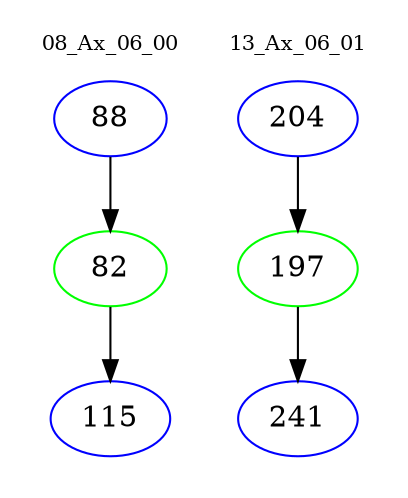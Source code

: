 digraph{
subgraph cluster_0 {
color = white
label = "08_Ax_06_00";
fontsize=10;
T0_88 [label="88", color="blue"]
T0_88 -> T0_82 [color="black"]
T0_82 [label="82", color="green"]
T0_82 -> T0_115 [color="black"]
T0_115 [label="115", color="blue"]
}
subgraph cluster_1 {
color = white
label = "13_Ax_06_01";
fontsize=10;
T1_204 [label="204", color="blue"]
T1_204 -> T1_197 [color="black"]
T1_197 [label="197", color="green"]
T1_197 -> T1_241 [color="black"]
T1_241 [label="241", color="blue"]
}
}
